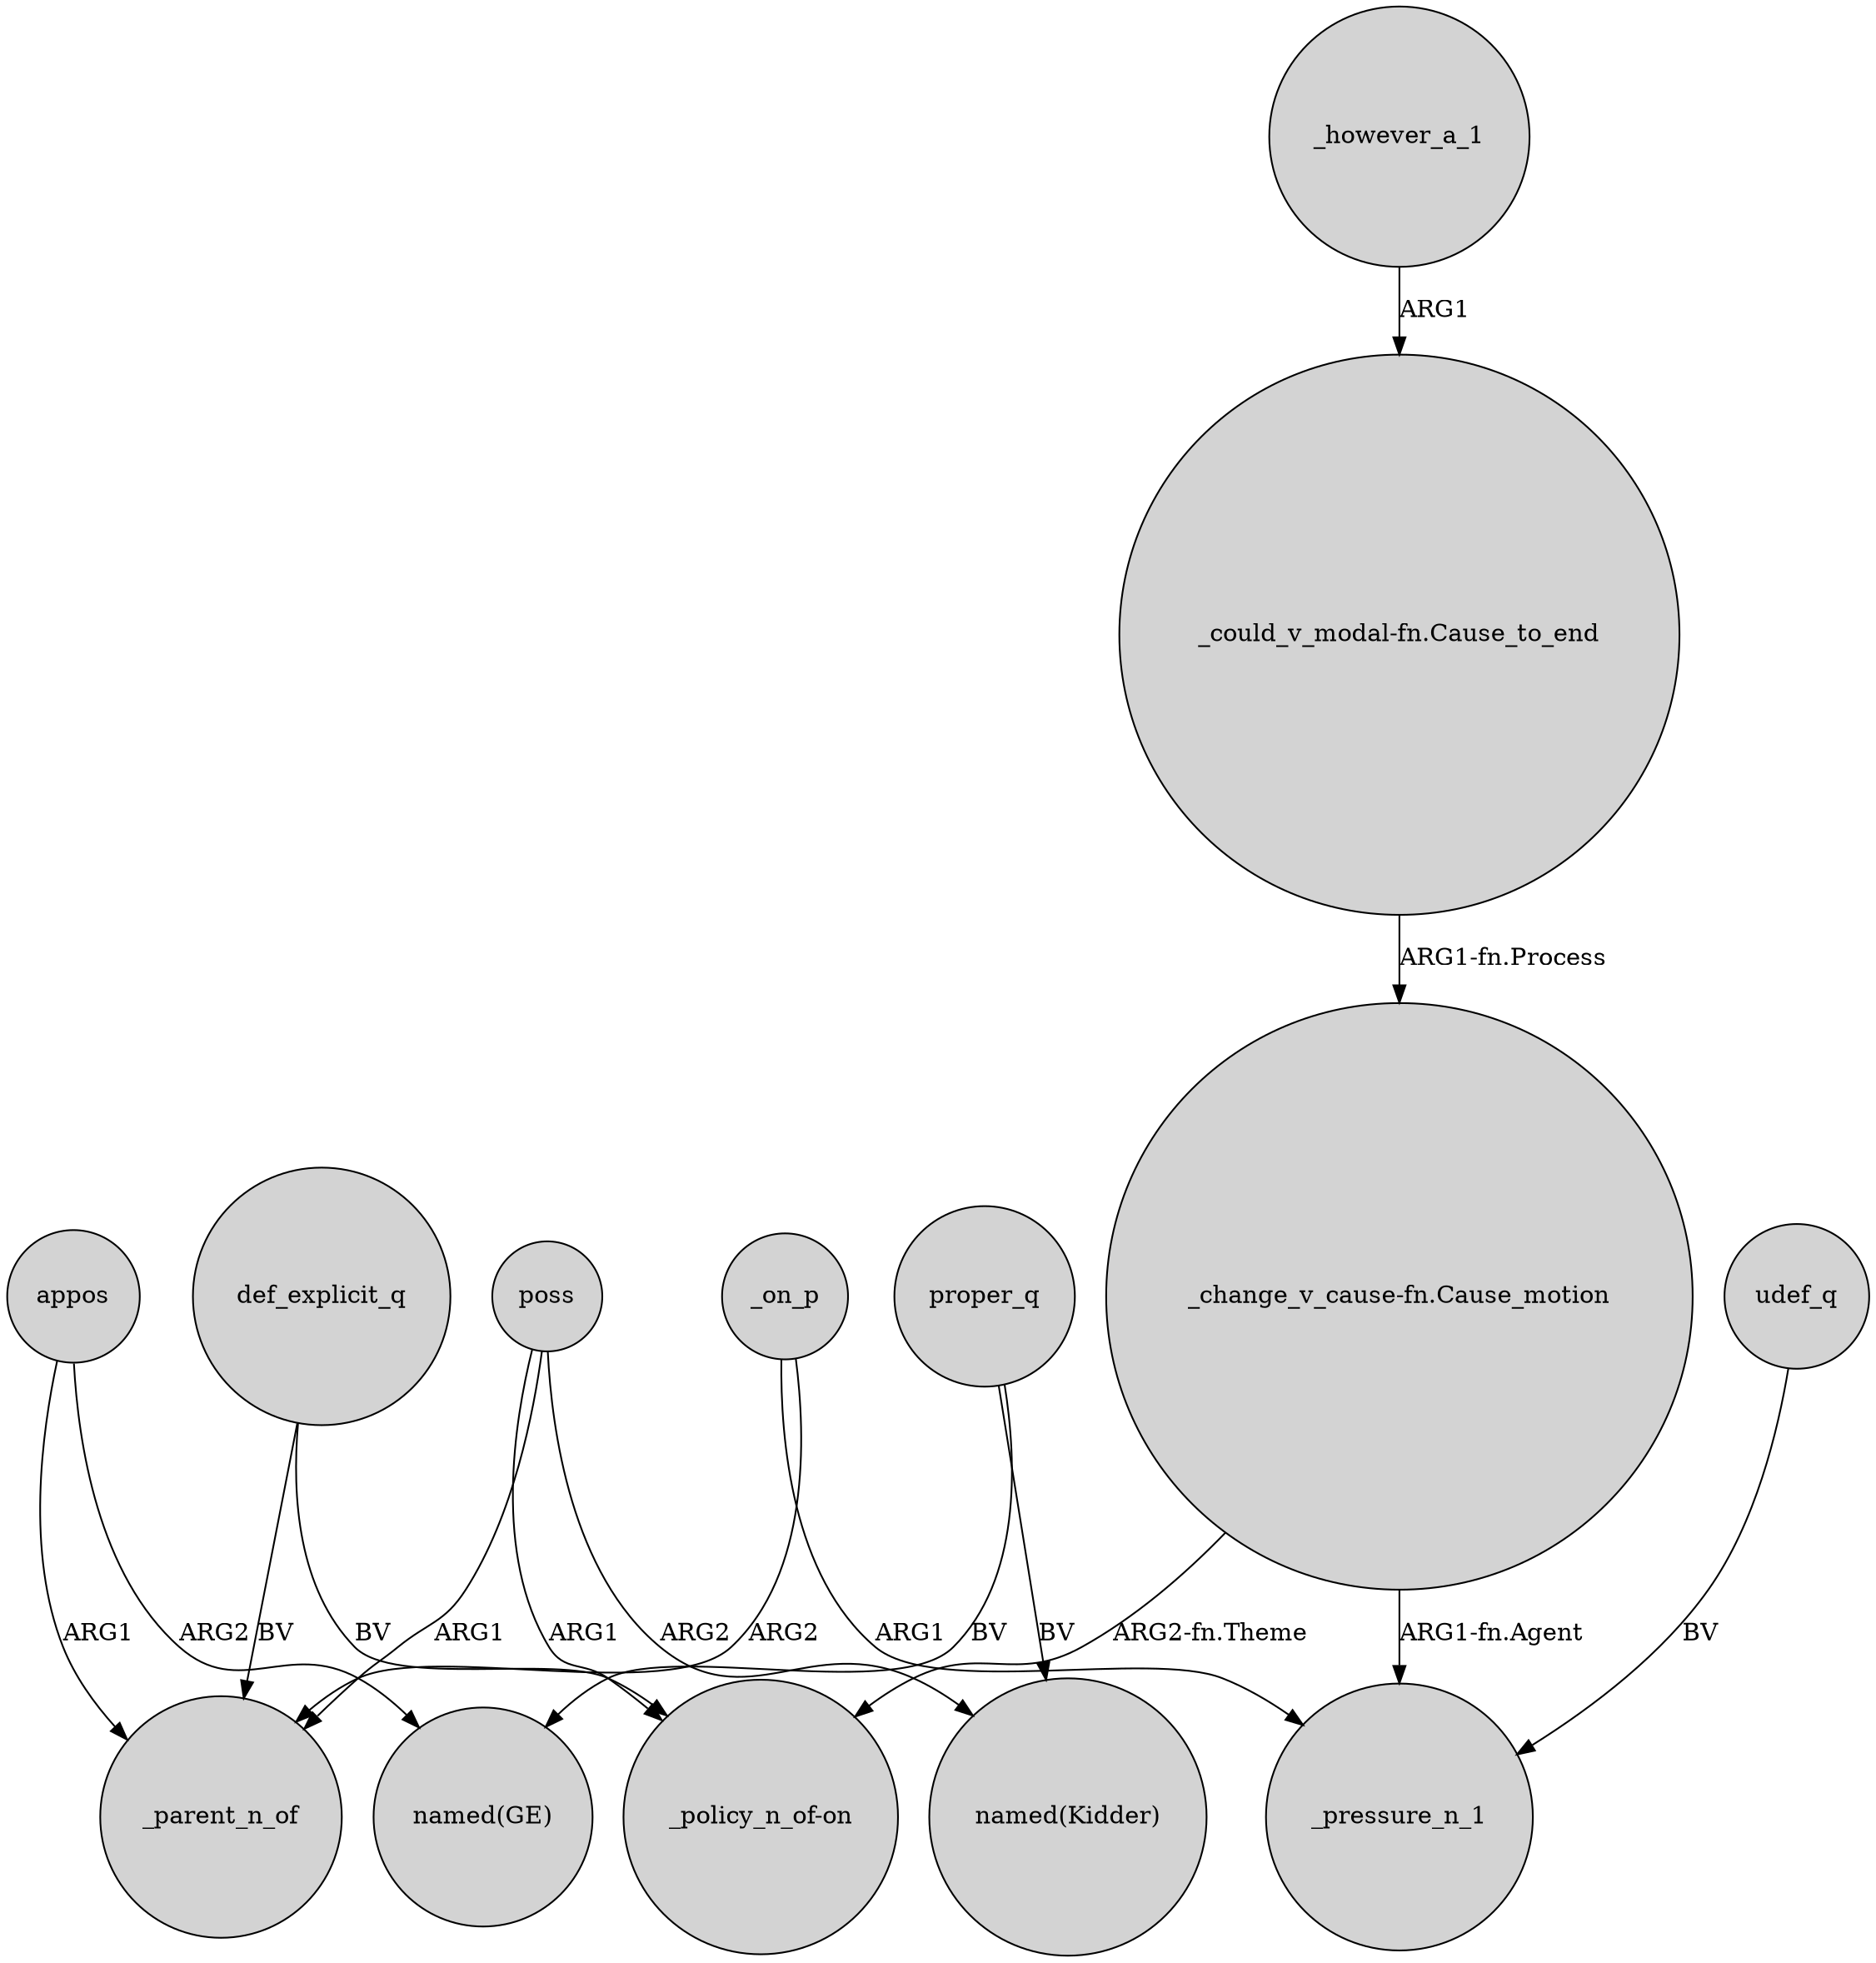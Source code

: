 digraph {
	node [shape=circle style=filled]
	appos -> _parent_n_of [label=ARG1]
	"_could_v_modal-fn.Cause_to_end" -> "_change_v_cause-fn.Cause_motion" [label="ARG1-fn.Process"]
	def_explicit_q -> "_policy_n_of-on" [label=BV]
	"_change_v_cause-fn.Cause_motion" -> _pressure_n_1 [label="ARG1-fn.Agent"]
	poss -> "named(Kidder)" [label=ARG2]
	appos -> "named(GE)" [label=ARG2]
	udef_q -> _pressure_n_1 [label=BV]
	poss -> _parent_n_of [label=ARG1]
	proper_q -> "named(GE)" [label=BV]
	proper_q -> "named(Kidder)" [label=BV]
	def_explicit_q -> _parent_n_of [label=BV]
	_on_p -> _pressure_n_1 [label=ARG1]
	"_change_v_cause-fn.Cause_motion" -> "_policy_n_of-on" [label="ARG2-fn.Theme"]
	_on_p -> _parent_n_of [label=ARG2]
	poss -> "_policy_n_of-on" [label=ARG1]
	_however_a_1 -> "_could_v_modal-fn.Cause_to_end" [label=ARG1]
}
